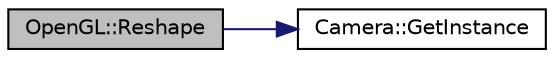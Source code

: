 digraph "OpenGL::Reshape"
{
  edge [fontname="Helvetica",fontsize="10",labelfontname="Helvetica",labelfontsize="10"];
  node [fontname="Helvetica",fontsize="10",shape=record];
  rankdir="LR";
  Node1 [label="OpenGL::Reshape",height=0.2,width=0.4,color="black", fillcolor="grey75", style="filled" fontcolor="black"];
  Node1 -> Node2 [color="midnightblue",fontsize="10",style="solid",fontname="Helvetica"];
  Node2 [label="Camera::GetInstance",height=0.2,width=0.4,color="black", fillcolor="white", style="filled",URL="$class_camera.html#a89f74fabad965a5692461fc5379a79c4",tooltip="Gets the instance. "];
}
